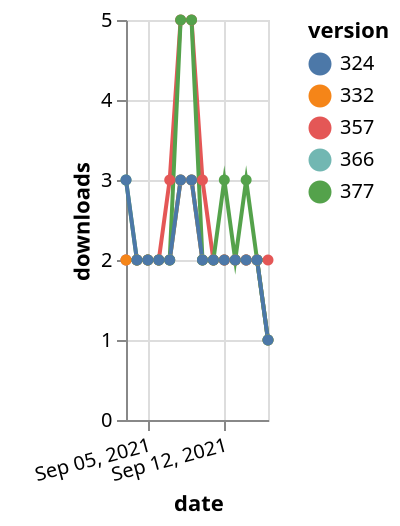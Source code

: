 {"$schema": "https://vega.github.io/schema/vega-lite/v5.json", "description": "A simple bar chart with embedded data.", "data": {"values": [{"date": "2021-09-03", "total": 2288, "delta": 2, "version": "366"}, {"date": "2021-09-04", "total": 2290, "delta": 2, "version": "366"}, {"date": "2021-09-05", "total": 2292, "delta": 2, "version": "366"}, {"date": "2021-09-06", "total": 2294, "delta": 2, "version": "366"}, {"date": "2021-09-07", "total": 2296, "delta": 2, "version": "366"}, {"date": "2021-09-08", "total": 2299, "delta": 3, "version": "366"}, {"date": "2021-09-09", "total": 2302, "delta": 3, "version": "366"}, {"date": "2021-09-10", "total": 2304, "delta": 2, "version": "366"}, {"date": "2021-09-11", "total": 2306, "delta": 2, "version": "366"}, {"date": "2021-09-12", "total": 2308, "delta": 2, "version": "366"}, {"date": "2021-09-13", "total": 2310, "delta": 2, "version": "366"}, {"date": "2021-09-14", "total": 2312, "delta": 2, "version": "366"}, {"date": "2021-09-15", "total": 2314, "delta": 2, "version": "366"}, {"date": "2021-09-16", "total": 2315, "delta": 1, "version": "366"}, {"date": "2021-09-03", "total": 2869, "delta": 2, "version": "357"}, {"date": "2021-09-04", "total": 2871, "delta": 2, "version": "357"}, {"date": "2021-09-05", "total": 2873, "delta": 2, "version": "357"}, {"date": "2021-09-06", "total": 2875, "delta": 2, "version": "357"}, {"date": "2021-09-07", "total": 2878, "delta": 3, "version": "357"}, {"date": "2021-09-08", "total": 2883, "delta": 5, "version": "357"}, {"date": "2021-09-09", "total": 2888, "delta": 5, "version": "357"}, {"date": "2021-09-10", "total": 2891, "delta": 3, "version": "357"}, {"date": "2021-09-11", "total": 2893, "delta": 2, "version": "357"}, {"date": "2021-09-12", "total": 2895, "delta": 2, "version": "357"}, {"date": "2021-09-13", "total": 2897, "delta": 2, "version": "357"}, {"date": "2021-09-14", "total": 2899, "delta": 2, "version": "357"}, {"date": "2021-09-15", "total": 2901, "delta": 2, "version": "357"}, {"date": "2021-09-16", "total": 2903, "delta": 2, "version": "357"}, {"date": "2021-09-03", "total": 2744, "delta": 2, "version": "332"}, {"date": "2021-09-04", "total": 2746, "delta": 2, "version": "332"}, {"date": "2021-09-05", "total": 2748, "delta": 2, "version": "332"}, {"date": "2021-09-06", "total": 2750, "delta": 2, "version": "332"}, {"date": "2021-09-07", "total": 2752, "delta": 2, "version": "332"}, {"date": "2021-09-08", "total": 2755, "delta": 3, "version": "332"}, {"date": "2021-09-09", "total": 2758, "delta": 3, "version": "332"}, {"date": "2021-09-10", "total": 2760, "delta": 2, "version": "332"}, {"date": "2021-09-11", "total": 2762, "delta": 2, "version": "332"}, {"date": "2021-09-12", "total": 2764, "delta": 2, "version": "332"}, {"date": "2021-09-13", "total": 2766, "delta": 2, "version": "332"}, {"date": "2021-09-14", "total": 2768, "delta": 2, "version": "332"}, {"date": "2021-09-15", "total": 2770, "delta": 2, "version": "332"}, {"date": "2021-09-16", "total": 2771, "delta": 1, "version": "332"}, {"date": "2021-09-03", "total": 2115, "delta": 3, "version": "377"}, {"date": "2021-09-04", "total": 2117, "delta": 2, "version": "377"}, {"date": "2021-09-05", "total": 2119, "delta": 2, "version": "377"}, {"date": "2021-09-06", "total": 2121, "delta": 2, "version": "377"}, {"date": "2021-09-07", "total": 2123, "delta": 2, "version": "377"}, {"date": "2021-09-08", "total": 2128, "delta": 5, "version": "377"}, {"date": "2021-09-09", "total": 2133, "delta": 5, "version": "377"}, {"date": "2021-09-10", "total": 2135, "delta": 2, "version": "377"}, {"date": "2021-09-11", "total": 2137, "delta": 2, "version": "377"}, {"date": "2021-09-12", "total": 2140, "delta": 3, "version": "377"}, {"date": "2021-09-13", "total": 2142, "delta": 2, "version": "377"}, {"date": "2021-09-14", "total": 2145, "delta": 3, "version": "377"}, {"date": "2021-09-15", "total": 2147, "delta": 2, "version": "377"}, {"date": "2021-09-16", "total": 2148, "delta": 1, "version": "377"}, {"date": "2021-09-03", "total": 2512, "delta": 3, "version": "324"}, {"date": "2021-09-04", "total": 2514, "delta": 2, "version": "324"}, {"date": "2021-09-05", "total": 2516, "delta": 2, "version": "324"}, {"date": "2021-09-06", "total": 2518, "delta": 2, "version": "324"}, {"date": "2021-09-07", "total": 2520, "delta": 2, "version": "324"}, {"date": "2021-09-08", "total": 2523, "delta": 3, "version": "324"}, {"date": "2021-09-09", "total": 2526, "delta": 3, "version": "324"}, {"date": "2021-09-10", "total": 2528, "delta": 2, "version": "324"}, {"date": "2021-09-11", "total": 2530, "delta": 2, "version": "324"}, {"date": "2021-09-12", "total": 2532, "delta": 2, "version": "324"}, {"date": "2021-09-13", "total": 2534, "delta": 2, "version": "324"}, {"date": "2021-09-14", "total": 2536, "delta": 2, "version": "324"}, {"date": "2021-09-15", "total": 2538, "delta": 2, "version": "324"}, {"date": "2021-09-16", "total": 2539, "delta": 1, "version": "324"}]}, "width": "container", "mark": {"type": "line", "point": {"filled": true}}, "encoding": {"x": {"field": "date", "type": "temporal", "timeUnit": "yearmonthdate", "title": "date", "axis": {"labelAngle": -15}}, "y": {"field": "delta", "type": "quantitative", "title": "downloads"}, "color": {"field": "version", "type": "nominal"}, "tooltip": {"field": "delta"}}}
